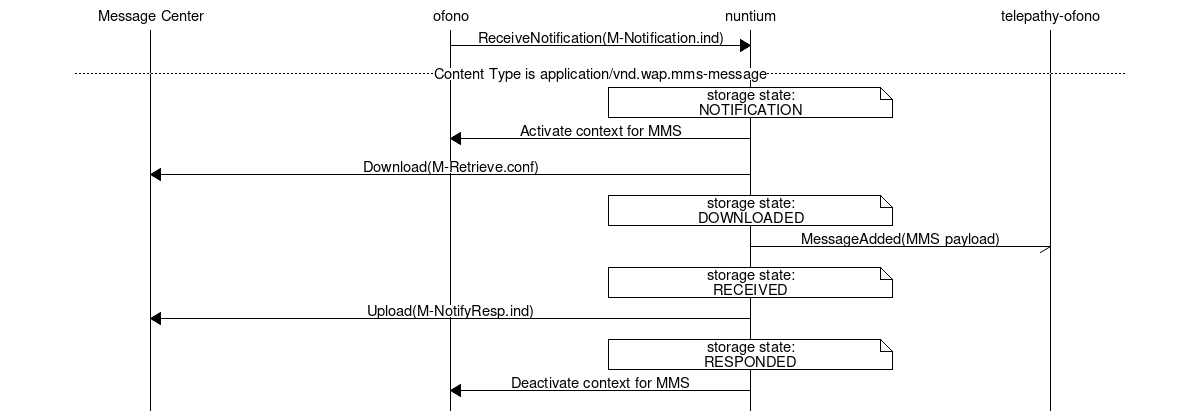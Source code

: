 msc {

hscale = 2;
d [label="Message Center"], a [label="ofono"], b [label="nuntium"], c [label="telepathy-ofono"];

a => b [label="ReceiveNotification(M-Notification.ind)"];
--- [label="Content Type is application/vnd.wap.mms-message"];
b note b [label="storage state:\nNOTIFICATION"];
b => a [label="Activate context for MMS"];
b => d [label="Download(M-Retrieve.conf)"];
b note b [label="storage state:\nDOWNLOADED"];
b -> c [label="MessageAdded(MMS payload)"];
b note b [label="storage state:\nRECEIVED"];
b => d [label="Upload(M-NotifyResp.ind)"];
b note b [label="storage state:\nRESPONDED"];
b => a [label="Deactivate context for MMS"];
}
